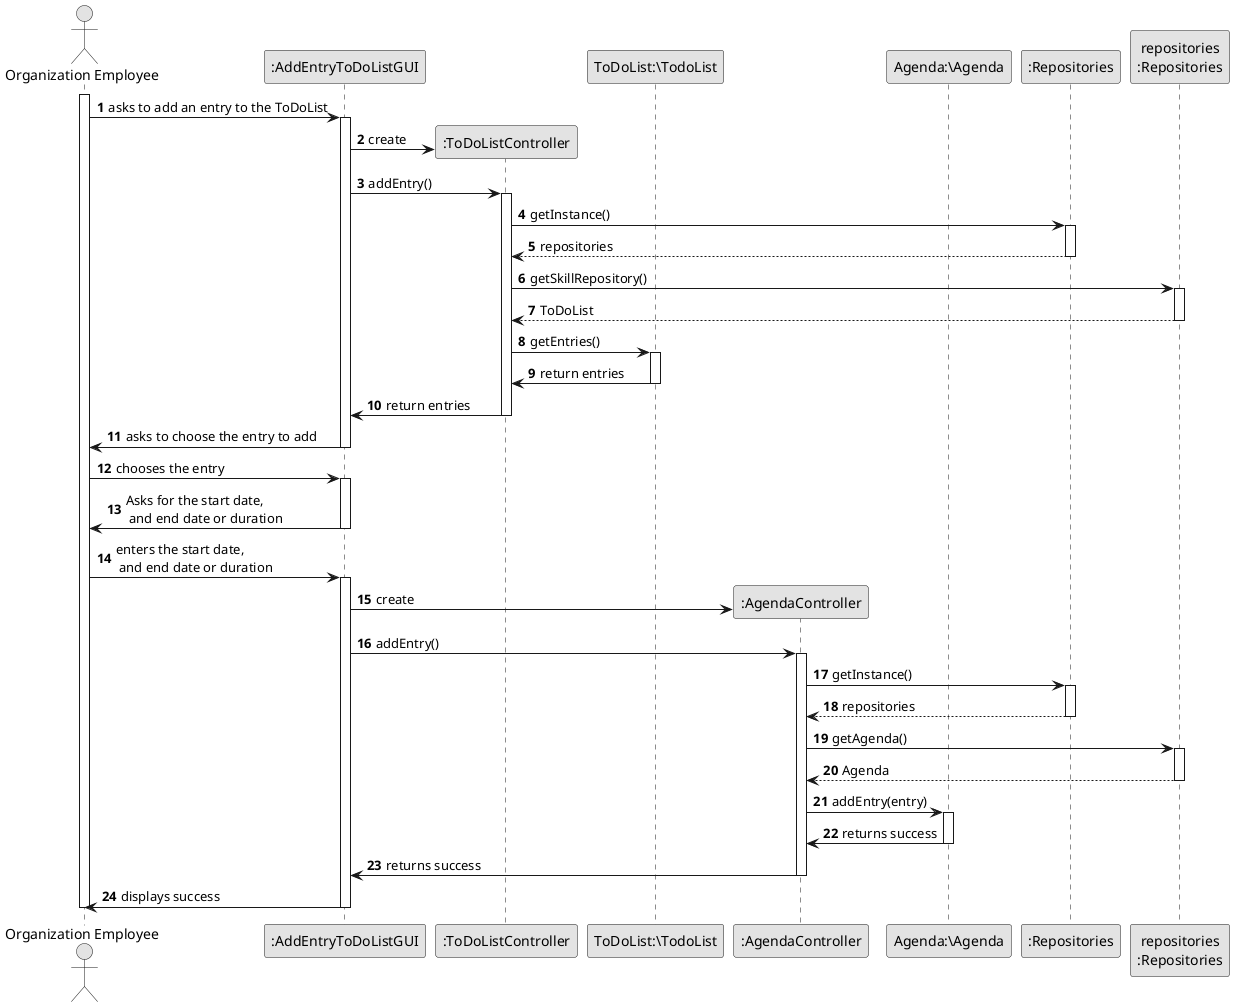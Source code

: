     @startuml
skinparam monochrome true
skinparam packageStyle rectangle
skinparam shadowing false

autonumber

'hide footbox
actor "Organization Employee" as ADM
participant ":AddEntryToDoListGUI" as UI
participant ":ToDoListController" as ToDoCTRL
participant "ToDoList:\TodoList" as ToDoList
participant ":AgendaController" as EntryCTRL
participant "Agenda:\Agenda" as EntryRepository

participant ":Repositories" as RepositorySingleton
participant "repositories\n:Repositories" as PLAT

activate ADM
    ADM -> UI : asks to add an entry to the ToDoList
    activate UI

               UI -> ToDoCTRL** : create
               UI -> ToDoCTRL : addEntry()
               activate ToDoCTRL
               ToDoCTRL -> RepositorySingleton : getInstance()
                    activate RepositorySingleton

                         RepositorySingleton --> ToDoCTRL: repositories
                    deactivate RepositorySingleton
                   ToDoCTRL -> PLAT : getSkillRepository()
                   activate PLAT
                   PLAT --> ToDoCTRL: ToDoList
                   deactivate PLAT
                   ToDoCTRL -> ToDoList: getEntries()
                   activate ToDoList
                       ToDoList -> ToDoCTRL: return entries
                   deactivate ToDoList

                   ToDoCTRL -> UI: return entries
                   deactivate ToDoCTRL

                UI -> ADM: asks to choose the entry to add
           deactivate UI

              ADM -> UI : chooses the entry
                activate UI
                UI -> ADM: Asks for the start date,\n and end date or duration
            deactivate UI

            ADM -> UI : enters the start date,\n and end date or duration
            activate UI

       UI -> EntryCTRL**: create
       UI -> EntryCTRL : addEntry()
       activate EntryCTRL
                       EntryCTRL -> RepositorySingleton : getInstance()
                       activate RepositorySingleton

                           RepositorySingleton --> EntryCTRL: repositories
                       deactivate RepositorySingleton

                       EntryCTRL -> PLAT : getAgenda()
                       activate PLAT

                           PLAT --> EntryCTRL: Agenda
                       deactivate PLAT



                       EntryCTRL -> EntryRepository : addEntry(entry)
                       activate EntryRepository

                    EntryRepository -> EntryCTRL: returns success
                deactivate EntryRepository
           EntryCTRL -> UI: returns success
       deactivate EntryCTRL
       UI -> ADM: displays success
    deactivate UI


deactivate ADM

@enduml